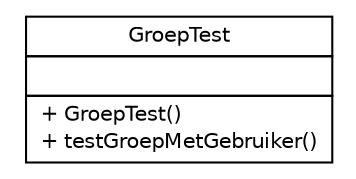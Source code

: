 #!/usr/local/bin/dot
#
# Class diagram 
# Generated by UMLGraph version R5_6-24-gf6e263 (http://www.umlgraph.org/)
#

digraph G {
	edge [fontname="Helvetica",fontsize=10,labelfontname="Helvetica",labelfontsize=10];
	node [fontname="Helvetica",fontsize=10,shape=plaintext];
	nodesep=0.25;
	ranksep=0.5;
	// nl.b3p.brmo.persistence.auth.GroepTest
	c0 [label=<<table title="nl.b3p.brmo.persistence.auth.GroepTest" border="0" cellborder="1" cellspacing="0" cellpadding="2" port="p" href="./GroepTest.html">
		<tr><td><table border="0" cellspacing="0" cellpadding="1">
<tr><td align="center" balign="center"> GroepTest </td></tr>
		</table></td></tr>
		<tr><td><table border="0" cellspacing="0" cellpadding="1">
<tr><td align="left" balign="left">  </td></tr>
		</table></td></tr>
		<tr><td><table border="0" cellspacing="0" cellpadding="1">
<tr><td align="left" balign="left"> + GroepTest() </td></tr>
<tr><td align="left" balign="left"> + testGroepMetGebruiker() </td></tr>
		</table></td></tr>
		</table>>, URL="./GroepTest.html", fontname="Helvetica", fontcolor="black", fontsize=10.0];
}

